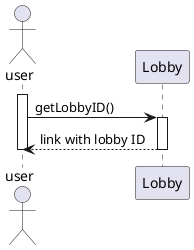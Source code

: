 @startuml
actor user

participant Lobby as L
activate user

        user -> L: getLobbyID()
        activate L
                L --> user: link with lobby ID
        deactivate L
deactivate user
@enduml

